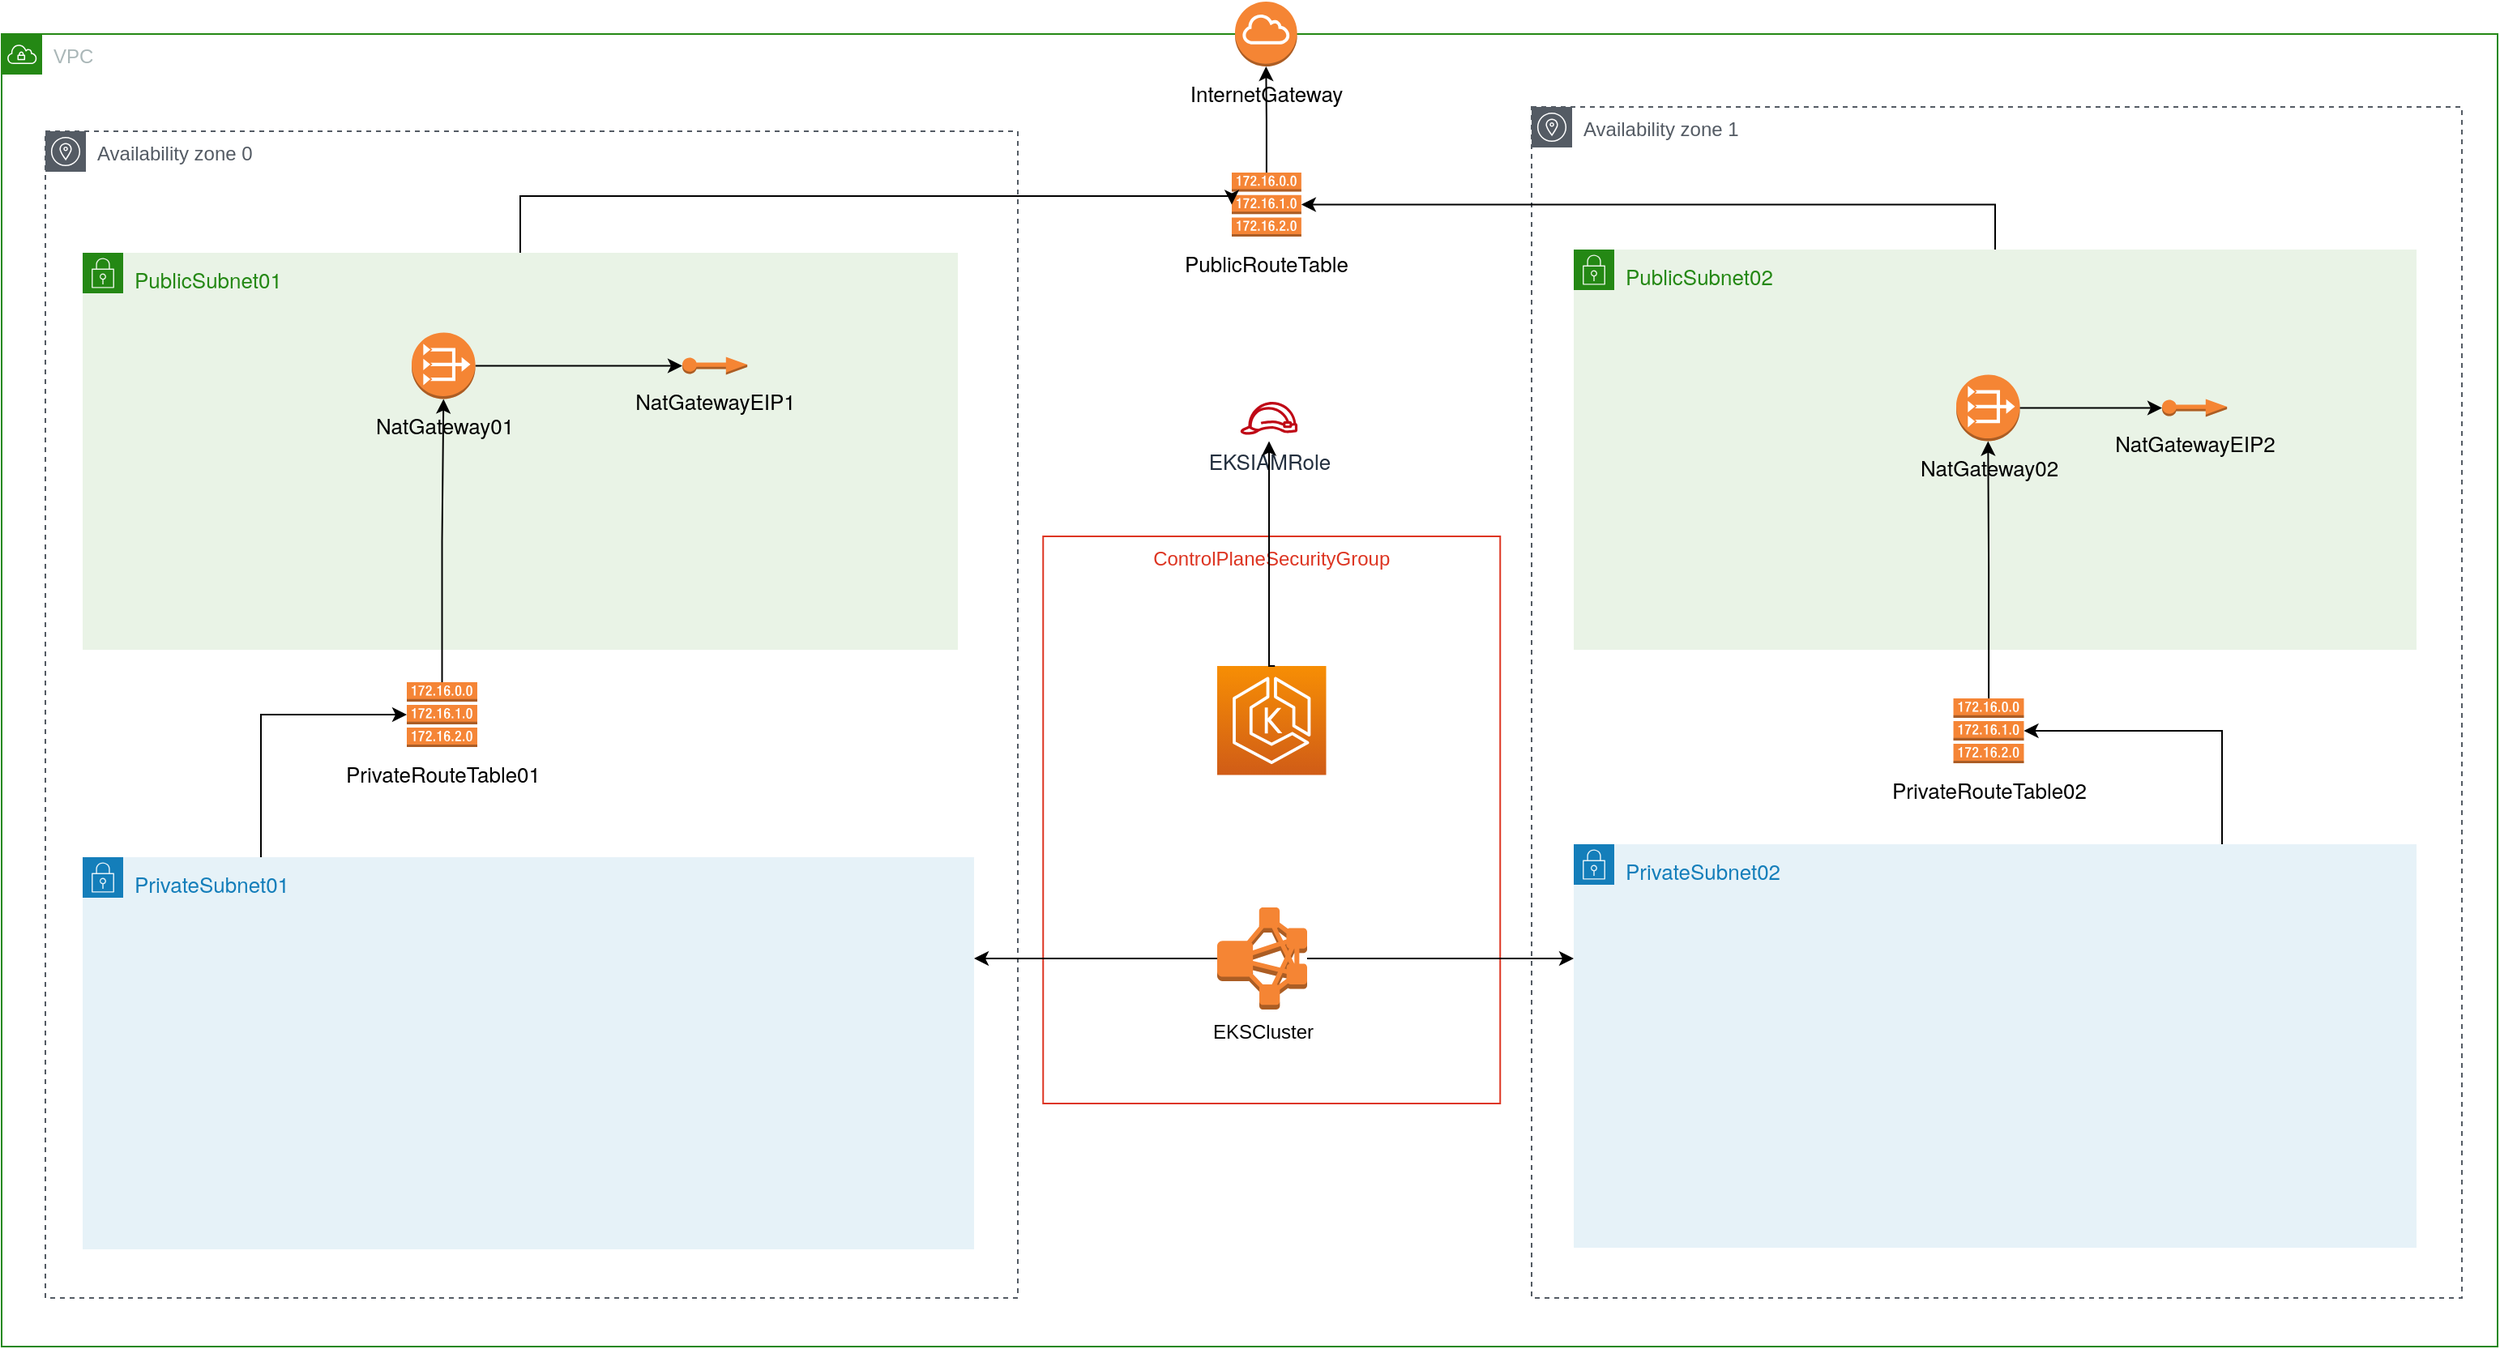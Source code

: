 <mxfile version="20.6.2" type="device"><diagram id="YGZFP0QZN3EvHMXc8mmp" name="Stable Diffusion"><mxGraphModel dx="1380" dy="716" grid="1" gridSize="10" guides="1" tooltips="1" connect="1" arrows="1" fold="1" page="1" pageScale="1" pageWidth="1600" pageHeight="900" math="0" shadow="0"><root><mxCell id="0"/><mxCell id="1" parent="0"/><mxCell id="DAl39EHopEQqAQ7h0BUN-1" value="VPC" style="points=[[0,0],[0.25,0],[0.5,0],[0.75,0],[1,0],[1,0.25],[1,0.5],[1,0.75],[1,1],[0.75,1],[0.5,1],[0.25,1],[0,1],[0,0.75],[0,0.5],[0,0.25]];outlineConnect=0;gradientColor=none;html=1;whiteSpace=wrap;fontSize=12;fontStyle=0;container=1;pointerEvents=0;collapsible=0;recursiveResize=0;shape=mxgraph.aws4.group;grIcon=mxgraph.aws4.group_vpc;strokeColor=#248814;fillColor=none;verticalAlign=top;align=left;spacingLeft=30;fontColor=#AAB7B8;dashed=0;" parent="1" vertex="1"><mxGeometry x="20" y="60" width="1540" height="810" as="geometry"/></mxCell><mxCell id="RYE5YKTOPY53P1vmVuHA-9" value="Availability zone 0" style="sketch=0;outlineConnect=0;gradientColor=none;html=1;whiteSpace=wrap;fontSize=12;fontStyle=0;shape=mxgraph.aws4.group;grIcon=mxgraph.aws4.group_availability_zone;strokeColor=#545B64;fillColor=none;verticalAlign=top;align=left;spacingLeft=30;fontColor=#545B64;dashed=1;" parent="DAl39EHopEQqAQ7h0BUN-1" vertex="1"><mxGeometry x="27" y="60" width="600" height="720" as="geometry"/></mxCell><mxCell id="DAl39EHopEQqAQ7h0BUN-14" value="&lt;p style=&quot;margin: 0px; font-stretch: normal; font-size: 13px; line-height: normal; font-family: &amp;quot;Helvetica Neue&amp;quot;;&quot;&gt;PublicSubnet01&lt;/p&gt;" style="points=[[0,0],[0.25,0],[0.5,0],[0.75,0],[1,0],[1,0.25],[1,0.5],[1,0.75],[1,1],[0.75,1],[0.5,1],[0.25,1],[0,1],[0,0.75],[0,0.5],[0,0.25]];outlineConnect=0;gradientColor=none;html=1;whiteSpace=wrap;fontSize=12;fontStyle=0;container=1;pointerEvents=0;collapsible=0;recursiveResize=0;shape=mxgraph.aws4.group;grIcon=mxgraph.aws4.group_security_group;grStroke=0;strokeColor=#248814;fillColor=#E9F3E6;verticalAlign=top;align=left;spacingLeft=30;fontColor=#248814;dashed=0;" parent="DAl39EHopEQqAQ7h0BUN-1" vertex="1"><mxGeometry x="50" y="135" width="540" height="245" as="geometry"/></mxCell><mxCell id="RYE5YKTOPY53P1vmVuHA-42" value="Availability zone 1" style="sketch=0;outlineConnect=0;gradientColor=none;html=1;whiteSpace=wrap;fontSize=12;fontStyle=0;shape=mxgraph.aws4.group;grIcon=mxgraph.aws4.group_availability_zone;strokeColor=#545B64;fillColor=none;verticalAlign=top;align=left;spacingLeft=30;fontColor=#545B64;dashed=1;" parent="DAl39EHopEQqAQ7h0BUN-1" vertex="1"><mxGeometry x="944" y="45" width="574" height="735" as="geometry"/></mxCell><mxCell id="RYE5YKTOPY53P1vmVuHA-49" style="edgeStyle=orthogonalEdgeStyle;rounded=0;orthogonalLoop=1;jettySize=auto;html=1;entryX=1;entryY=0.5;entryDx=0;entryDy=0;entryPerimeter=0;" parent="DAl39EHopEQqAQ7h0BUN-1" source="DAl39EHopEQqAQ7h0BUN-15" target="DAl39EHopEQqAQ7h0BUN-5" edge="1"><mxGeometry relative="1" as="geometry"><Array as="points"><mxPoint x="1230" y="105"/></Array></mxGeometry></mxCell><mxCell id="DAl39EHopEQqAQ7h0BUN-15" value="&lt;p style=&quot;margin: 0px; font-stretch: normal; font-size: 13px; line-height: normal; font-family: &amp;quot;Helvetica Neue&amp;quot;;&quot;&gt;PublicSubnet02&lt;/p&gt;" style="points=[[0,0],[0.25,0],[0.5,0],[0.75,0],[1,0],[1,0.25],[1,0.5],[1,0.75],[1,1],[0.75,1],[0.5,1],[0.25,1],[0,1],[0,0.75],[0,0.5],[0,0.25]];outlineConnect=0;gradientColor=none;html=1;whiteSpace=wrap;fontSize=12;fontStyle=0;container=0;pointerEvents=0;collapsible=0;recursiveResize=0;shape=mxgraph.aws4.group;grIcon=mxgraph.aws4.group_security_group;grStroke=0;strokeColor=#248814;fillColor=#E9F3E6;verticalAlign=top;align=left;spacingLeft=30;fontColor=#248814;dashed=0;" parent="DAl39EHopEQqAQ7h0BUN-1" vertex="1"><mxGeometry x="970" y="133" width="520" height="247" as="geometry"/></mxCell><object label="&lt;p style=&quot;margin: 0px; font-stretch: normal; font-size: 13px; line-height: normal; font-family: &amp;quot;Helvetica Neue&amp;quot;;&quot;&gt;PublicRouteTable&lt;/p&gt;" Route="PublicRoute" id="DAl39EHopEQqAQ7h0BUN-5"><mxCell style="outlineConnect=0;dashed=0;verticalLabelPosition=bottom;verticalAlign=top;align=center;html=1;shape=mxgraph.aws3.route_table;fillColor=#F58536;gradientColor=none;" parent="DAl39EHopEQqAQ7h0BUN-1" vertex="1"><mxGeometry x="759" y="85.5" width="42.93" height="39.5" as="geometry"/></mxCell></object><mxCell id="RYE5YKTOPY53P1vmVuHA-50" style="edgeStyle=orthogonalEdgeStyle;rounded=0;orthogonalLoop=1;jettySize=auto;html=1;" parent="DAl39EHopEQqAQ7h0BUN-1" source="DAl39EHopEQqAQ7h0BUN-7" target="DAl39EHopEQqAQ7h0BUN-9" edge="1"><mxGeometry relative="1" as="geometry"/></mxCell><object label="&lt;p style=&quot;margin: 0px; font-stretch: normal; font-size: 13px; line-height: normal; font-family: &amp;quot;Helvetica Neue&amp;quot;;&quot;&gt;PrivateRouteTable01&lt;/p&gt;" Route="PrivateRoute01" id="DAl39EHopEQqAQ7h0BUN-7"><mxCell style="outlineConnect=0;dashed=0;verticalLabelPosition=bottom;verticalAlign=top;align=center;html=1;shape=mxgraph.aws3.route_table;fillColor=#F58536;gradientColor=none;" parent="DAl39EHopEQqAQ7h0BUN-1" vertex="1"><mxGeometry x="250" y="400" width="43.48" height="40" as="geometry"/></mxCell></object><mxCell id="DAl39EHopEQqAQ7h0BUN-2" value="&lt;p style=&quot;margin: 0px; font-stretch: normal; font-size: 13px; line-height: normal; font-family: &amp;quot;Helvetica Neue&amp;quot;;&quot;&gt;EKSIAMRole&lt;/p&gt;" style="sketch=0;outlineConnect=0;fontColor=#232F3E;gradientColor=none;fillColor=#BF0816;strokeColor=none;dashed=0;verticalLabelPosition=bottom;verticalAlign=top;align=center;html=1;fontSize=12;fontStyle=0;aspect=fixed;pointerEvents=1;shape=mxgraph.aws4.role;" parent="DAl39EHopEQqAQ7h0BUN-1" vertex="1"><mxGeometry x="764" y="227" width="35.9" height="20.25" as="geometry"/></mxCell><mxCell id="RYE5YKTOPY53P1vmVuHA-48" style="edgeStyle=orthogonalEdgeStyle;rounded=0;orthogonalLoop=1;jettySize=auto;html=1;entryX=0;entryY=0.5;entryDx=0;entryDy=0;entryPerimeter=0;" parent="DAl39EHopEQqAQ7h0BUN-1" source="DAl39EHopEQqAQ7h0BUN-14" target="DAl39EHopEQqAQ7h0BUN-5" edge="1"><mxGeometry relative="1" as="geometry"><Array as="points"><mxPoint x="320" y="100"/><mxPoint x="759" y="100"/></Array></mxGeometry></mxCell><mxCell id="DAl39EHopEQqAQ7h0BUN-21" style="edgeStyle=orthogonalEdgeStyle;rounded=0;orthogonalLoop=1;jettySize=auto;html=1;" parent="DAl39EHopEQqAQ7h0BUN-1" source="DAl39EHopEQqAQ7h0BUN-16" target="DAl39EHopEQqAQ7h0BUN-7" edge="1"><mxGeometry relative="1" as="geometry"><Array as="points"><mxPoint x="305" y="590"/><mxPoint x="160" y="590"/><mxPoint x="160" y="530"/></Array></mxGeometry></mxCell><mxCell id="DAl39EHopEQqAQ7h0BUN-16" value="&lt;p style=&quot;margin: 0px; font-stretch: normal; font-size: 13px; line-height: normal; font-family: &amp;quot;Helvetica Neue&amp;quot;;&quot;&gt;PrivateSubnet01&lt;/p&gt;" style="points=[[0,0],[0.25,0],[0.5,0],[0.75,0],[1,0],[1,0.25],[1,0.5],[1,0.75],[1,1],[0.75,1],[0.5,1],[0.25,1],[0,1],[0,0.75],[0,0.5],[0,0.25]];outlineConnect=0;gradientColor=none;html=1;whiteSpace=wrap;fontSize=12;fontStyle=0;container=1;pointerEvents=0;collapsible=0;recursiveResize=0;shape=mxgraph.aws4.group;grIcon=mxgraph.aws4.group_security_group;grStroke=0;strokeColor=#147EBA;fillColor=#E6F2F8;verticalAlign=top;align=left;spacingLeft=30;fontColor=#147EBA;dashed=0;" parent="DAl39EHopEQqAQ7h0BUN-1" vertex="1"><mxGeometry x="50" y="508" width="550" height="242" as="geometry"/></mxCell><mxCell id="RYE5YKTOPY53P1vmVuHA-2" value="&lt;p style=&quot;margin: 0px; font-stretch: normal; font-size: 13px; line-height: normal; font-family: &amp;quot;Helvetica Neue&amp;quot;;&quot;&gt;NatGatewayEIP2&lt;/p&gt;" style="outlineConnect=0;dashed=0;verticalLabelPosition=bottom;verticalAlign=top;align=center;html=1;shape=mxgraph.aws3.elastic_ip;fillColor=#F58534;gradientColor=none;" parent="DAl39EHopEQqAQ7h0BUN-1" vertex="1"><mxGeometry x="1333" y="225.25" width="40.07" height="11" as="geometry"/></mxCell><mxCell id="DAl39EHopEQqAQ7h0BUN-10" value="&lt;p style=&quot;margin: 0px; font-stretch: normal; font-size: 13px; line-height: normal; font-family: &amp;quot;Helvetica Neue&amp;quot;;&quot;&gt;NatGateway02&lt;/p&gt;" style="outlineConnect=0;dashed=0;verticalLabelPosition=bottom;verticalAlign=top;align=center;html=1;shape=mxgraph.aws3.vpc_nat_gateway;fillColor=#F58534;gradientColor=none;" parent="DAl39EHopEQqAQ7h0BUN-1" vertex="1"><mxGeometry x="1206" y="210.25" width="39.29" height="41" as="geometry"/></mxCell><mxCell id="RYE5YKTOPY53P1vmVuHA-8" style="edgeStyle=orthogonalEdgeStyle;rounded=0;orthogonalLoop=1;jettySize=auto;html=1;" parent="DAl39EHopEQqAQ7h0BUN-1" source="DAl39EHopEQqAQ7h0BUN-10" target="RYE5YKTOPY53P1vmVuHA-2" edge="1"><mxGeometry relative="1" as="geometry"/></mxCell><mxCell id="RYE5YKTOPY53P1vmVuHA-51" style="edgeStyle=orthogonalEdgeStyle;rounded=0;orthogonalLoop=1;jettySize=auto;html=1;entryX=0.5;entryY=1;entryDx=0;entryDy=0;entryPerimeter=0;" parent="DAl39EHopEQqAQ7h0BUN-1" source="DAl39EHopEQqAQ7h0BUN-8" target="DAl39EHopEQqAQ7h0BUN-10" edge="1"><mxGeometry relative="1" as="geometry"/></mxCell><object label="&lt;p style=&quot;margin: 0px; font-stretch: normal; font-size: 13px; line-height: normal; font-family: &amp;quot;Helvetica Neue&amp;quot;;&quot;&gt;PrivateRouteTable02&lt;/p&gt;" Route="PrivateRoute02" id="DAl39EHopEQqAQ7h0BUN-8"><mxCell style="outlineConnect=0;dashed=0;verticalLabelPosition=bottom;verticalAlign=top;align=center;html=1;shape=mxgraph.aws3.route_table;fillColor=#F58536;gradientColor=none;" parent="DAl39EHopEQqAQ7h0BUN-1" vertex="1"><mxGeometry x="1204.26" y="410" width="43.48" height="40" as="geometry"/></mxCell></object><mxCell id="RYE5YKTOPY53P1vmVuHA-52" style="edgeStyle=orthogonalEdgeStyle;rounded=0;orthogonalLoop=1;jettySize=auto;html=1;" parent="DAl39EHopEQqAQ7h0BUN-1" source="DAl39EHopEQqAQ7h0BUN-17" target="DAl39EHopEQqAQ7h0BUN-8" edge="1"><mxGeometry relative="1" as="geometry"><Array as="points"><mxPoint x="1370" y="430"/></Array></mxGeometry></mxCell><mxCell id="DAl39EHopEQqAQ7h0BUN-17" value="&lt;p style=&quot;margin: 0px; font-stretch: normal; font-size: 13px; line-height: normal; font-family: &amp;quot;Helvetica Neue&amp;quot;;&quot;&gt;PrivateSubnet02&lt;/p&gt;" style="points=[[0,0],[0.25,0],[0.5,0],[0.75,0],[1,0],[1,0.25],[1,0.5],[1,0.75],[1,1],[0.75,1],[0.5,1],[0.25,1],[0,1],[0,0.75],[0,0.5],[0,0.25]];outlineConnect=0;gradientColor=none;html=1;whiteSpace=wrap;fontSize=12;fontStyle=0;container=1;pointerEvents=0;collapsible=0;recursiveResize=0;shape=mxgraph.aws4.group;grIcon=mxgraph.aws4.group_security_group;grStroke=0;strokeColor=#147EBA;fillColor=#E6F2F8;verticalAlign=top;align=left;spacingLeft=30;fontColor=#147EBA;dashed=0;" parent="DAl39EHopEQqAQ7h0BUN-1" vertex="1"><mxGeometry x="970" y="500" width="520" height="249" as="geometry"/></mxCell><mxCell id="RYE5YKTOPY53P1vmVuHA-43" value="" style="group" parent="DAl39EHopEQqAQ7h0BUN-1" vertex="1" connectable="0"><mxGeometry x="628" y="310" width="282" height="350" as="geometry"/></mxCell><mxCell id="DAl39EHopEQqAQ7h0BUN-23" value="ControlPlaneSecurityGroup" style="fillColor=none;strokeColor=#DD3522;verticalAlign=top;fontStyle=0;fontColor=#DD3522;" parent="RYE5YKTOPY53P1vmVuHA-43" vertex="1"><mxGeometry x="14.62" width="282.0" height="350" as="geometry"/></mxCell><mxCell id="DAl39EHopEQqAQ7h0BUN-24" value="&lt;p style=&quot;margin: 0px; font-stretch: normal; font-size: 13px; line-height: normal; font-family: &amp;quot;Helvetica Neue&amp;quot;;&quot;&gt;&lt;br&gt;&lt;/p&gt;" style="sketch=0;points=[[0,0,0],[0.25,0,0],[0.5,0,0],[0.75,0,0],[1,0,0],[0,1,0],[0.25,1,0],[0.5,1,0],[0.75,1,0],[1,1,0],[0,0.25,0],[0,0.5,0],[0,0.75,0],[1,0.25,0],[1,0.5,0],[1,0.75,0]];outlineConnect=0;fontColor=#232F3E;gradientColor=#F78E04;gradientDirection=north;fillColor=#D05C17;strokeColor=#ffffff;dashed=0;verticalLabelPosition=bottom;verticalAlign=top;align=center;html=1;fontSize=12;fontStyle=0;aspect=fixed;shape=mxgraph.aws4.resourceIcon;resIcon=mxgraph.aws4.eks;" parent="RYE5YKTOPY53P1vmVuHA-43" vertex="1"><mxGeometry x="122" y="80" width="67.24" height="67.24" as="geometry"/></mxCell><mxCell id="RYE5YKTOPY53P1vmVuHA-53" value="EKSCluster" style="outlineConnect=0;dashed=0;verticalLabelPosition=bottom;verticalAlign=top;align=center;html=1;shape=mxgraph.aws3.emr_cluster;fillColor=#F58534;gradientColor=none;" parent="RYE5YKTOPY53P1vmVuHA-43" vertex="1"><mxGeometry x="122" y="229" width="55.5" height="63" as="geometry"/></mxCell><mxCell id="DAl39EHopEQqAQ7h0BUN-11" value="&lt;p style=&quot;margin: 0px; font-stretch: normal; font-size: 13px; line-height: normal; font-family: &amp;quot;Helvetica Neue&amp;quot;;&quot;&gt;NatGatewayEIP1&lt;/p&gt;" style="outlineConnect=0;dashed=0;verticalLabelPosition=bottom;verticalAlign=top;align=center;html=1;shape=mxgraph.aws3.elastic_ip;fillColor=#F58534;gradientColor=none;" parent="DAl39EHopEQqAQ7h0BUN-1" vertex="1"><mxGeometry x="420" y="199.25" width="40.07" height="11" as="geometry"/></mxCell><mxCell id="RYE5YKTOPY53P1vmVuHA-7" style="edgeStyle=orthogonalEdgeStyle;rounded=0;orthogonalLoop=1;jettySize=auto;html=1;" parent="DAl39EHopEQqAQ7h0BUN-1" source="DAl39EHopEQqAQ7h0BUN-9" target="DAl39EHopEQqAQ7h0BUN-11" edge="1"><mxGeometry relative="1" as="geometry"/></mxCell><mxCell id="DAl39EHopEQqAQ7h0BUN-9" value="&lt;p style=&quot;margin: 0px; font-stretch: normal; font-size: 13px; line-height: normal; font-family: &amp;quot;Helvetica Neue&amp;quot;;&quot;&gt;NatGateway01&lt;/p&gt;" style="outlineConnect=0;dashed=0;verticalLabelPosition=bottom;verticalAlign=top;align=center;html=1;shape=mxgraph.aws3.vpc_nat_gateway;fillColor=#F58534;gradientColor=none;" parent="DAl39EHopEQqAQ7h0BUN-1" vertex="1"><mxGeometry x="253" y="184.25" width="39.29" height="41" as="geometry"/></mxCell><mxCell id="RYE5YKTOPY53P1vmVuHA-54" style="edgeStyle=orthogonalEdgeStyle;rounded=0;orthogonalLoop=1;jettySize=auto;html=1;" parent="DAl39EHopEQqAQ7h0BUN-1" edge="1"><mxGeometry relative="1" as="geometry"><mxPoint x="785.6" y="390" as="sourcePoint"/><mxPoint x="782" y="251.25" as="targetPoint"/><Array as="points"><mxPoint x="782" y="390"/></Array></mxGeometry></mxCell><mxCell id="RYE5YKTOPY53P1vmVuHA-57" style="edgeStyle=orthogonalEdgeStyle;rounded=0;orthogonalLoop=1;jettySize=auto;html=1;" parent="DAl39EHopEQqAQ7h0BUN-1" source="RYE5YKTOPY53P1vmVuHA-53" target="DAl39EHopEQqAQ7h0BUN-17" edge="1"><mxGeometry relative="1" as="geometry"><Array as="points"><mxPoint x="930" y="570"/><mxPoint x="930" y="570"/></Array></mxGeometry></mxCell><mxCell id="n1u1MzY29uTKdZvA8uN6-1" style="edgeStyle=orthogonalEdgeStyle;rounded=0;orthogonalLoop=1;jettySize=auto;html=1;entryX=0.955;entryY=0.709;entryDx=0;entryDy=0;entryPerimeter=0;" edge="1" parent="DAl39EHopEQqAQ7h0BUN-1" source="RYE5YKTOPY53P1vmVuHA-53" target="RYE5YKTOPY53P1vmVuHA-9"><mxGeometry relative="1" as="geometry"/></mxCell><mxCell id="DAl39EHopEQqAQ7h0BUN-4" value="&lt;p style=&quot;margin: 0px; font-stretch: normal; font-size: 13px; line-height: normal; font-family: &amp;quot;Helvetica Neue&amp;quot;;&quot;&gt;InternetGateway&lt;/p&gt;" style="outlineConnect=0;dashed=0;verticalLabelPosition=bottom;verticalAlign=top;align=center;html=1;shape=mxgraph.aws3.internet_gateway;fillColor=#F58534;gradientColor=none;" parent="1" vertex="1"><mxGeometry x="781" y="40" width="38.33" height="40" as="geometry"/></mxCell><mxCell id="RYE5YKTOPY53P1vmVuHA-3" style="edgeStyle=orthogonalEdgeStyle;rounded=0;orthogonalLoop=1;jettySize=auto;html=1;" parent="1" source="DAl39EHopEQqAQ7h0BUN-5" target="DAl39EHopEQqAQ7h0BUN-4" edge="1"><mxGeometry relative="1" as="geometry"/></mxCell></root></mxGraphModel></diagram></mxfile>